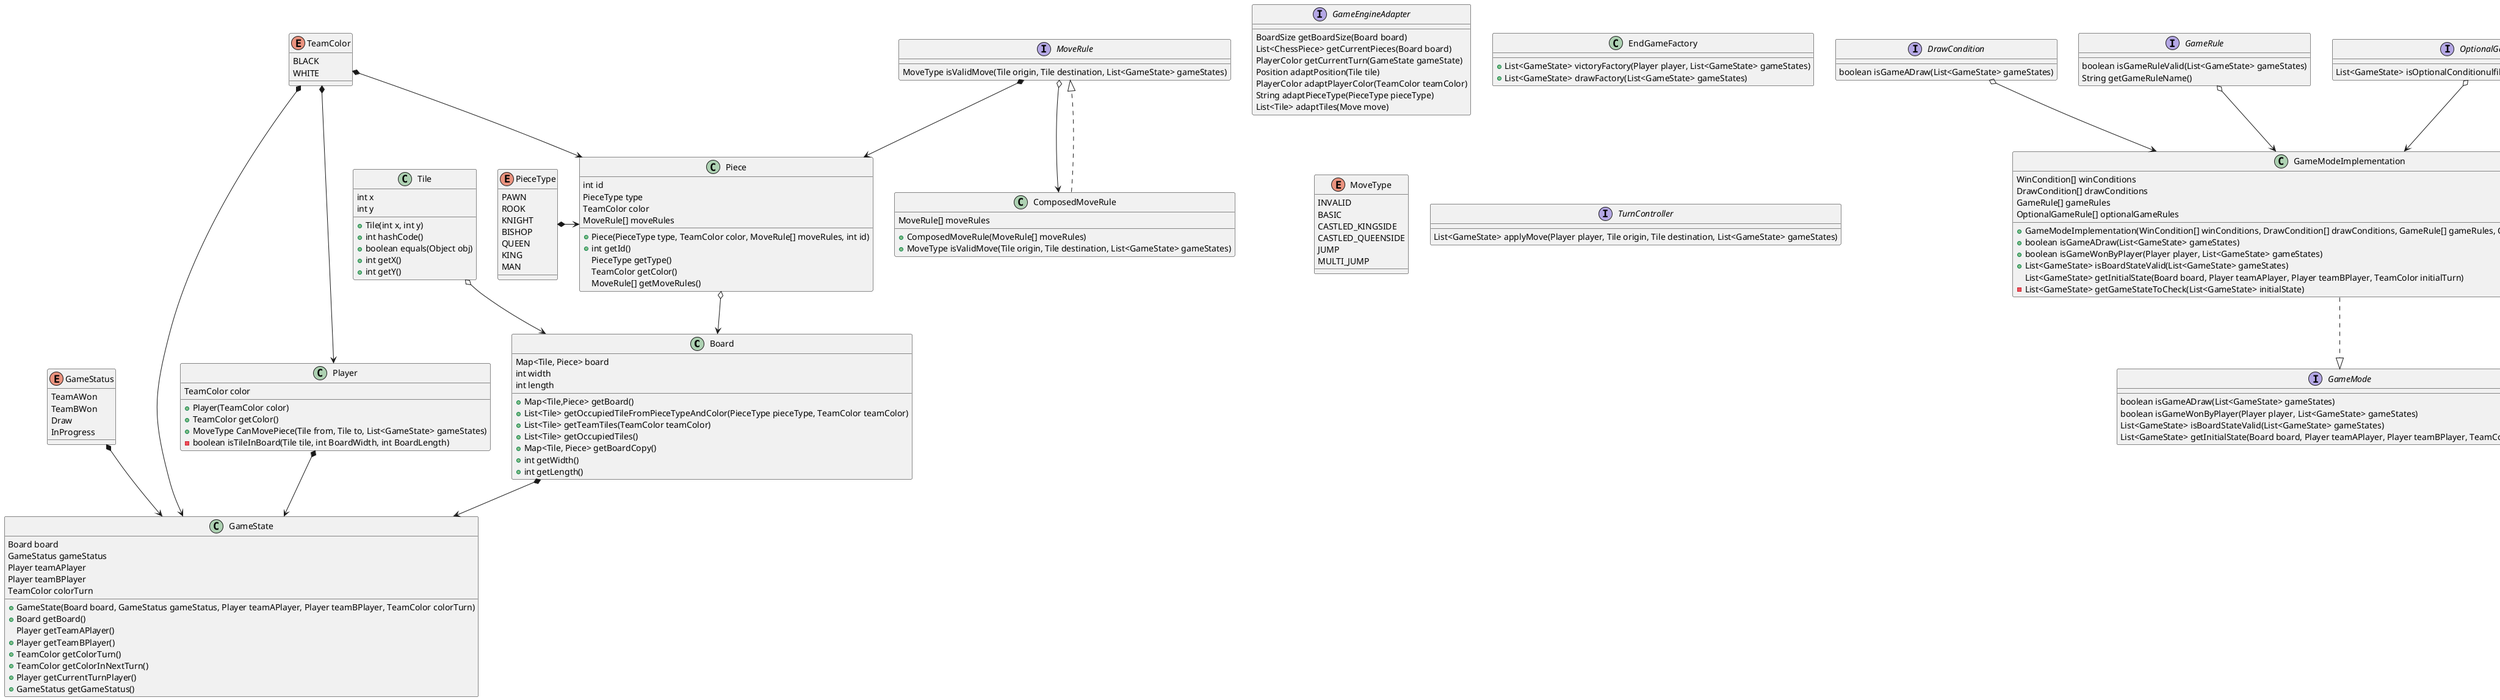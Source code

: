 @startuml
Class Board{
Map<Tile, Piece> board
int width
int length
+Map<Tile,Piece> getBoard()
+List<Tile> getOccupiedTileFromPieceTypeAndColor(PieceType pieceType, TeamColor teamColor)
+List<Tile> getTeamTiles(TeamColor teamColor)
+List<Tile> getOccupiedTiles()
+Map<Tile, Piece> getBoardCopy()
+int getWidth()
+int getLength()
}
interface GameEngineAdapter{
BoardSize getBoardSize(Board board)
List<ChessPiece> getCurrentPieces(Board board)
PlayerColor getCurrentTurn(GameState gameState)
Position adaptPosition(Tile tile)
PlayerColor adaptPlayerColor(TeamColor teamColor)
String adaptPieceType(PieceType pieceType)
List<Tile> adaptTiles(Move move)
}
interface DrawCondition{
boolean isGameADraw(List<GameState> gameStates)
}
Class EndGameFactory{
+List<GameState> victoryFactory(Player player, List<GameState> gameStates)
+List<GameState> drawFactory(List<GameState> gameStates)
}
interface GameMode{
boolean isGameADraw(List<GameState> gameStates)
boolean isGameWonByPlayer(Player player, List<GameState> gameStates)
List<GameState> isBoardStateValid(List<GameState> gameStates)
List<GameState> getInitialState(Board board, Player teamAPlayer, Player teamBPlayer, TeamColor initialTurn)
}
Class GameModeImplementation{
WinCondition[] winConditions
DrawCondition[] drawConditions
GameRule[] gameRules
OptionalGameRule[] optionalGameRules
+GameModeImplementation(WinCondition[] winConditions, DrawCondition[] drawConditions, GameRule[] gameRules, OptionalGameRule[] optionalGameRules)
+boolean isGameADraw(List<GameState> gameStates)
+boolean isGameWonByPlayer(Player player, List<GameState> gameStates)
+List<GameState> isBoardStateValid(List<GameState> gameStates)
List<GameState> getInitialState(Board board, Player teamAPlayer, Player teamBPlayer, TeamColor initialTurn)
-List<GameState> getGameStateToCheck(List<GameState> initialState)
}
interface GameRule{
boolean isGameRuleValid(List<GameState> gameStates)
String getGameRuleName()
}
interface OptionalGameRule{
List<GameState> isOptionalConditionulfilled(List<GameState> gameStates)
}
interface WinCondition{
boolean isGameWonByPlayer(Player player, List<GameState> gameStates)
}
Class GameState{
Board board
GameStatus gameStatus
Player teamAPlayer
Player teamBPlayer
TeamColor colorTurn
+GameState(Board board, GameStatus gameStatus, Player teamAPlayer, Player teamBPlayer, TeamColor colorTurn)
+Board getBoard()
Player getTeamAPlayer()
+Player getTeamBPlayer()
+TeamColor getColorTurn()
+TeamColor getColorInNextTurn()
+Player getCurrentTurnPlayer()
+GameStatus getGameStatus()
}
enum GameStatus{
TeamAWon
TeamBWon
Draw
InProgress
}
Class ComposedMoveRule{
MoveRule[] moveRules
+ComposedMoveRule(MoveRule[] moveRules)
+MoveType isValidMove(Tile origin, Tile destination, List<GameState> gameStates)
}
interface MoveRule{
MoveType isValidMove(Tile origin, Tile destination, List<GameState> gameStates)
}
enum MoveType{
INVALID
BASIC
CASTLED_KINGSIDE
CASTLED_QUEENSIDE
JUMP
MULTI_JUMP
}
Class Piece{
int id
PieceType type
TeamColor color
MoveRule[] moveRules
+Piece(PieceType type, TeamColor color, MoveRule[] moveRules, int id)
+int getId()
PieceType getType()
TeamColor getColor()
MoveRule[] getMoveRules()
}
enum PieceType{
PAWN
ROOK
KNIGHT
BISHOP
QUEEN
KING
MAN
}
interface TurnController{
List<GameState> applyMove(Player player, Tile origin, Tile destination, List<GameState> gameStates)
}
Class Player{
TeamColor color
+Player(TeamColor color)
+TeamColor getColor()
+MoveType CanMovePiece(Tile from, Tile to, List<GameState> gameStates)
-boolean isTileInBoard(Tile tile, int BoardWidth, int BoardLength)
}
enum TeamColor{
BLACK
WHITE
}
Class Tile{
int x
int y
+Tile(int x, int y)
+int hashCode()
+boolean equals(Object obj)
+int getX()
+int getY()
}


Tile o--> Board
Piece o--> Board
Board *--> GameState
GameStatus *--> GameState
Player *--> GameState
TeamColor *--> GameState
PieceType *-> Piece
TeamColor *--> Piece
MoveRule *--> Piece
TeamColor *--> Player
ComposedMoveRule ..|> MoveRule
MoveRule o--> ComposedMoveRule
WinCondition o--> GameModeImplementation
DrawCondition o--> GameModeImplementation
OptionalGameRule o--> GameModeImplementation
GameRule o--> GameModeImplementation
GameModeImplementation ..|> GameMode
@enduml